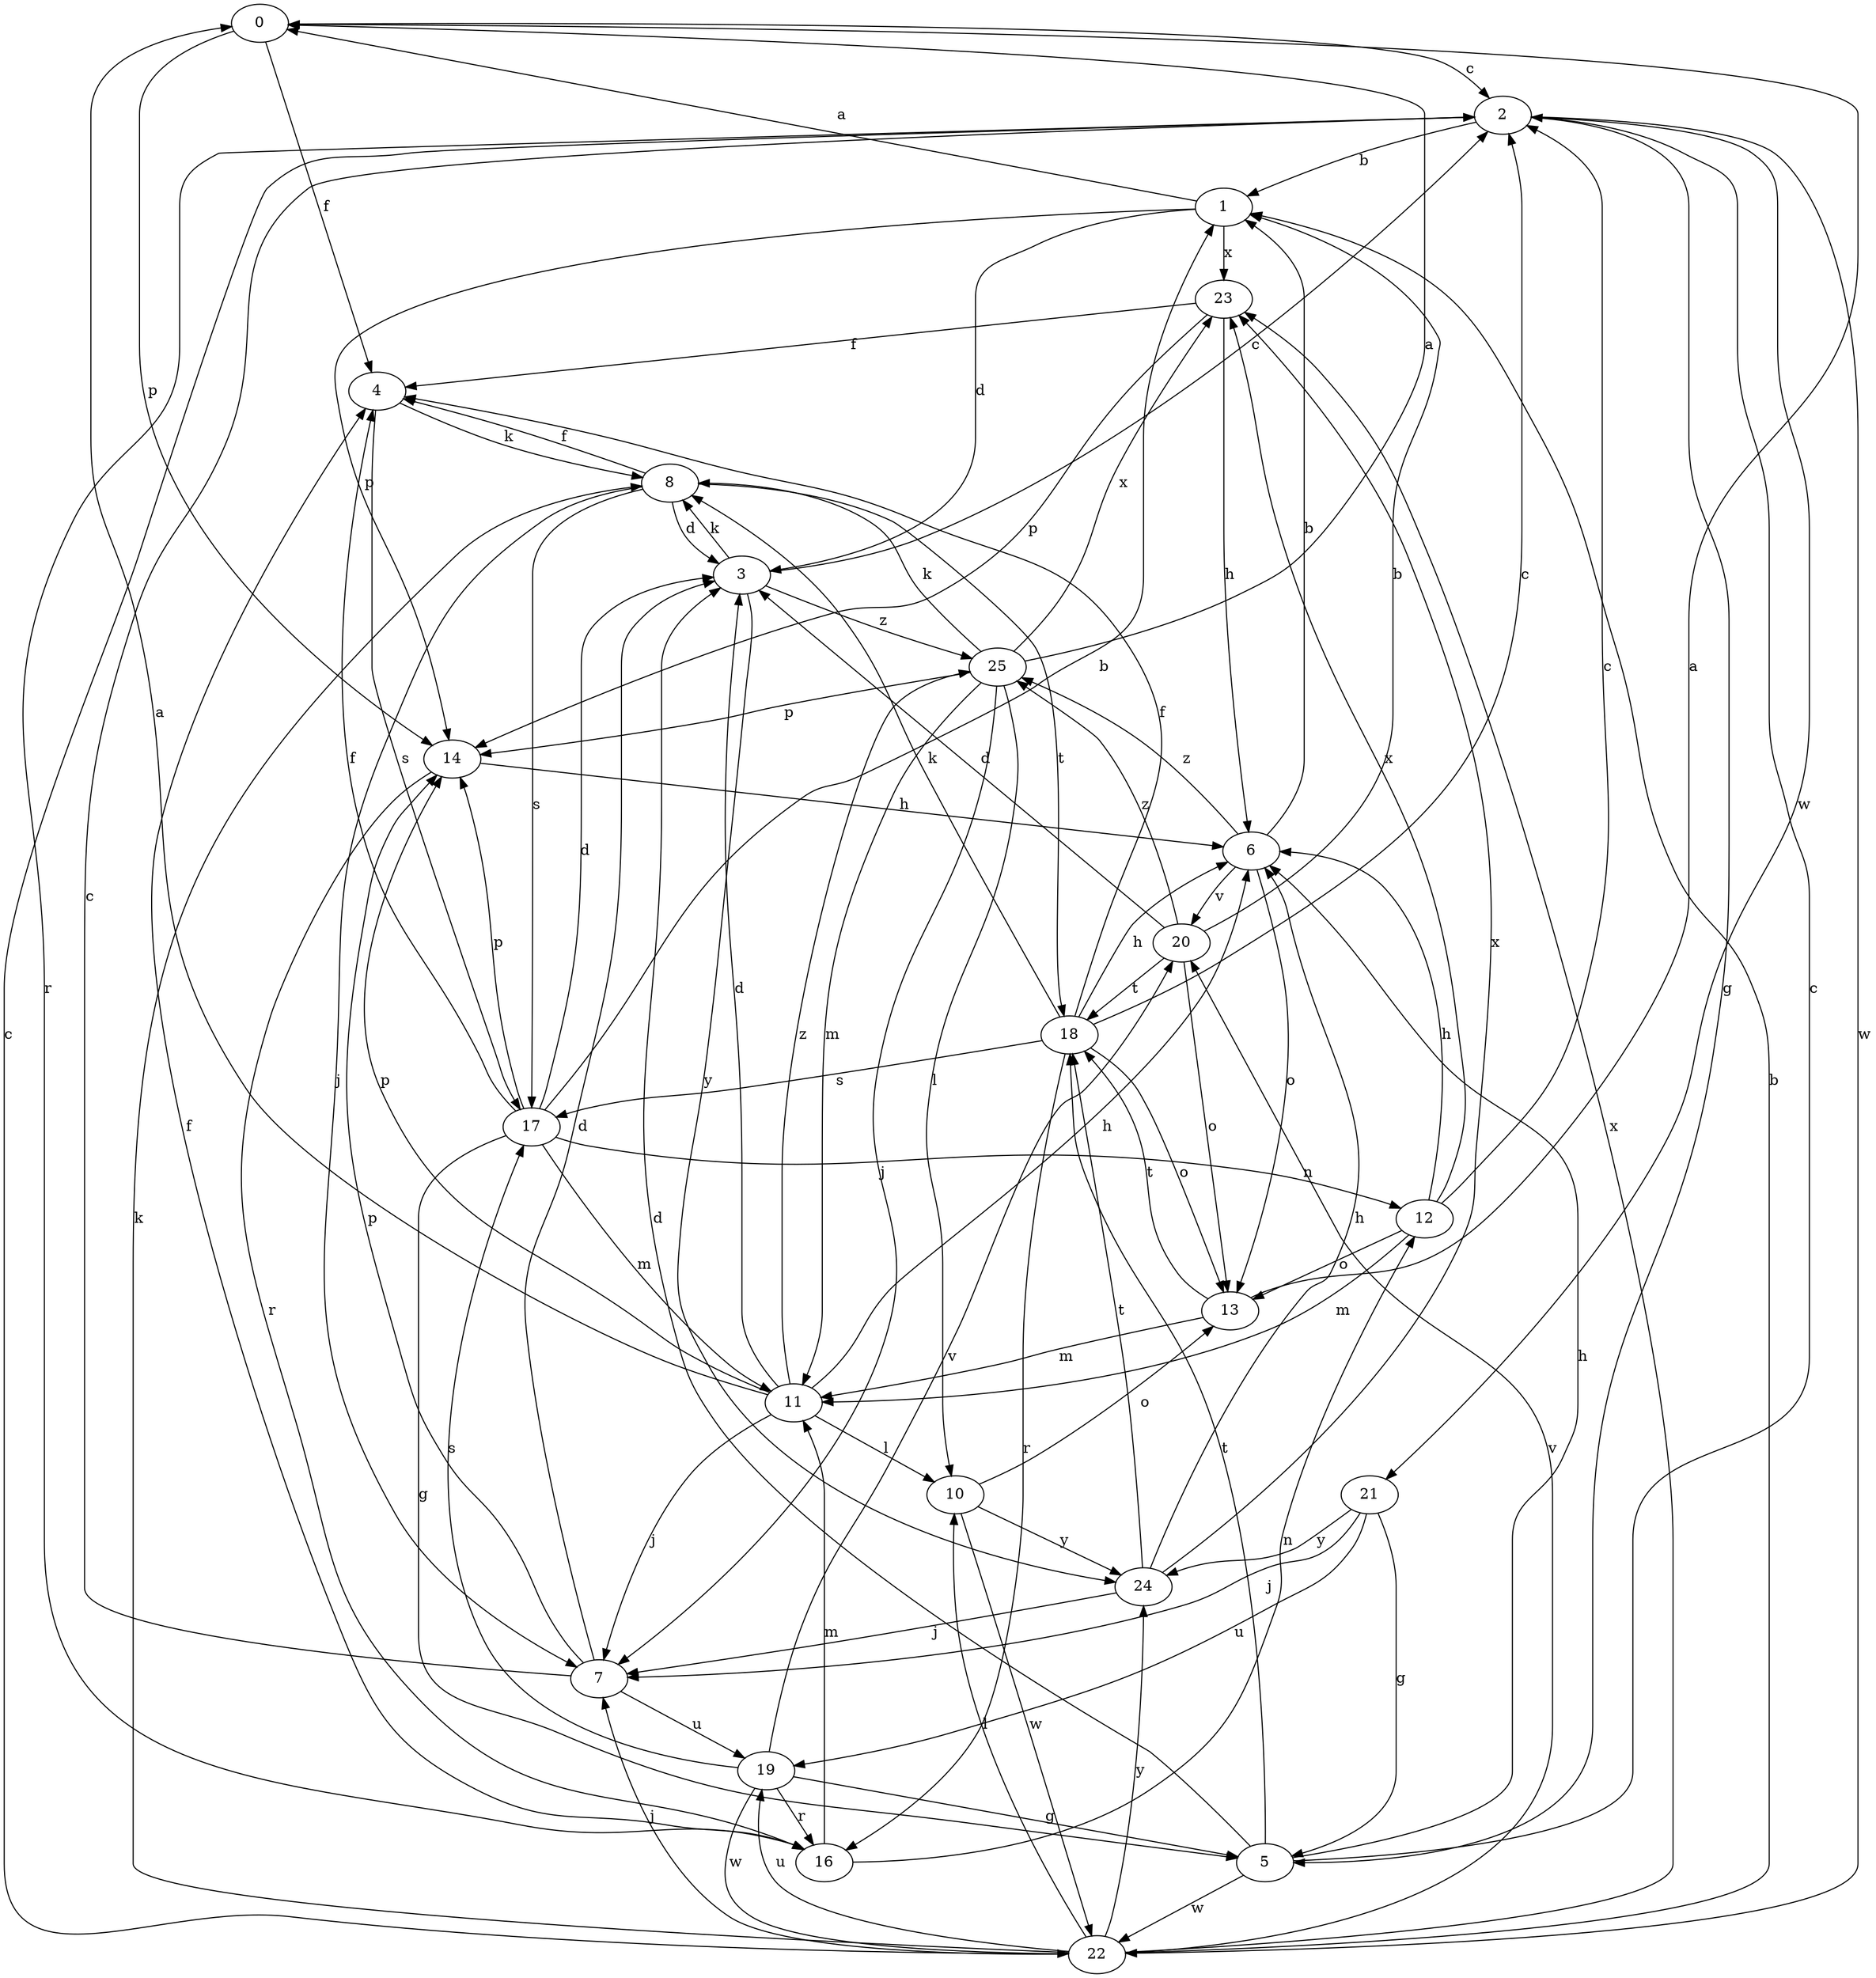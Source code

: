 strict digraph  {
0;
1;
2;
3;
4;
5;
6;
7;
8;
10;
11;
12;
13;
14;
16;
17;
18;
19;
20;
21;
22;
23;
24;
25;
0 -> 2  [label=c];
0 -> 4  [label=f];
0 -> 14  [label=p];
1 -> 0  [label=a];
1 -> 3  [label=d];
1 -> 14  [label=p];
1 -> 23  [label=x];
2 -> 1  [label=b];
2 -> 5  [label=g];
2 -> 16  [label=r];
2 -> 21  [label=w];
2 -> 22  [label=w];
3 -> 2  [label=c];
3 -> 8  [label=k];
3 -> 24  [label=y];
3 -> 25  [label=z];
4 -> 8  [label=k];
4 -> 17  [label=s];
5 -> 2  [label=c];
5 -> 3  [label=d];
5 -> 6  [label=h];
5 -> 18  [label=t];
5 -> 22  [label=w];
6 -> 1  [label=b];
6 -> 13  [label=o];
6 -> 20  [label=v];
6 -> 25  [label=z];
7 -> 2  [label=c];
7 -> 3  [label=d];
7 -> 14  [label=p];
7 -> 19  [label=u];
8 -> 3  [label=d];
8 -> 4  [label=f];
8 -> 7  [label=j];
8 -> 17  [label=s];
8 -> 18  [label=t];
10 -> 13  [label=o];
10 -> 22  [label=w];
10 -> 24  [label=y];
11 -> 0  [label=a];
11 -> 3  [label=d];
11 -> 6  [label=h];
11 -> 7  [label=j];
11 -> 10  [label=l];
11 -> 14  [label=p];
11 -> 25  [label=z];
12 -> 2  [label=c];
12 -> 6  [label=h];
12 -> 11  [label=m];
12 -> 13  [label=o];
12 -> 23  [label=x];
13 -> 0  [label=a];
13 -> 11  [label=m];
13 -> 18  [label=t];
14 -> 6  [label=h];
14 -> 16  [label=r];
16 -> 4  [label=f];
16 -> 11  [label=m];
16 -> 12  [label=n];
17 -> 1  [label=b];
17 -> 3  [label=d];
17 -> 4  [label=f];
17 -> 5  [label=g];
17 -> 11  [label=m];
17 -> 12  [label=n];
17 -> 14  [label=p];
18 -> 2  [label=c];
18 -> 4  [label=f];
18 -> 6  [label=h];
18 -> 8  [label=k];
18 -> 13  [label=o];
18 -> 16  [label=r];
18 -> 17  [label=s];
19 -> 5  [label=g];
19 -> 16  [label=r];
19 -> 17  [label=s];
19 -> 20  [label=v];
19 -> 22  [label=w];
20 -> 1  [label=b];
20 -> 3  [label=d];
20 -> 13  [label=o];
20 -> 18  [label=t];
20 -> 25  [label=z];
21 -> 5  [label=g];
21 -> 7  [label=j];
21 -> 19  [label=u];
21 -> 24  [label=y];
22 -> 1  [label=b];
22 -> 2  [label=c];
22 -> 7  [label=j];
22 -> 8  [label=k];
22 -> 10  [label=l];
22 -> 19  [label=u];
22 -> 20  [label=v];
22 -> 23  [label=x];
22 -> 24  [label=y];
23 -> 4  [label=f];
23 -> 6  [label=h];
23 -> 14  [label=p];
24 -> 6  [label=h];
24 -> 7  [label=j];
24 -> 18  [label=t];
24 -> 23  [label=x];
25 -> 0  [label=a];
25 -> 7  [label=j];
25 -> 8  [label=k];
25 -> 10  [label=l];
25 -> 11  [label=m];
25 -> 14  [label=p];
25 -> 23  [label=x];
}
